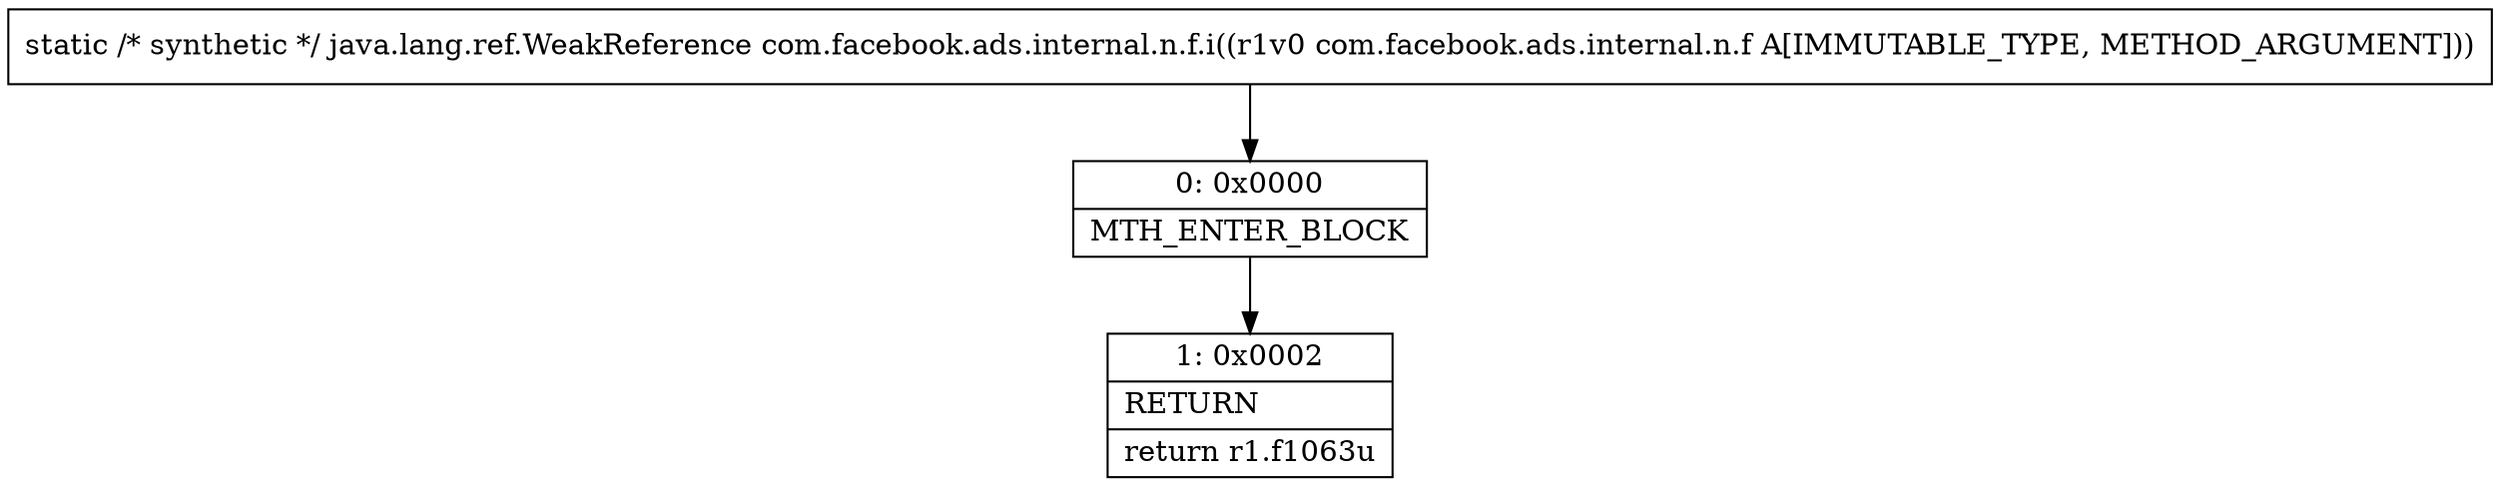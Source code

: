 digraph "CFG forcom.facebook.ads.internal.n.f.i(Lcom\/facebook\/ads\/internal\/n\/f;)Ljava\/lang\/ref\/WeakReference;" {
Node_0 [shape=record,label="{0\:\ 0x0000|MTH_ENTER_BLOCK\l}"];
Node_1 [shape=record,label="{1\:\ 0x0002|RETURN\l|return r1.f1063u\l}"];
MethodNode[shape=record,label="{static \/* synthetic *\/ java.lang.ref.WeakReference com.facebook.ads.internal.n.f.i((r1v0 com.facebook.ads.internal.n.f A[IMMUTABLE_TYPE, METHOD_ARGUMENT])) }"];
MethodNode -> Node_0;
Node_0 -> Node_1;
}

